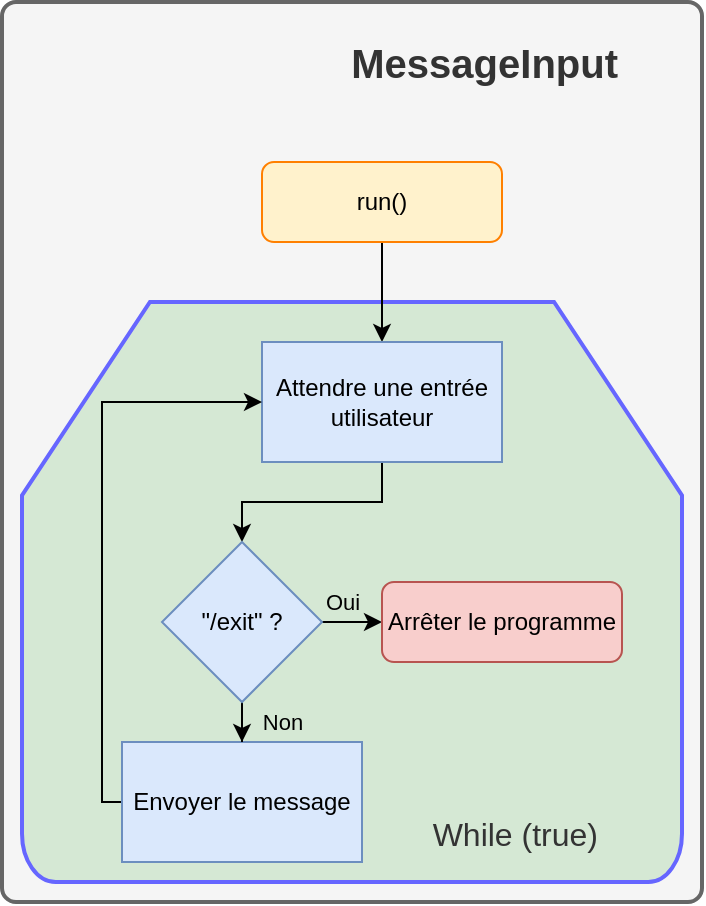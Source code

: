 <mxfile version="12.9.11" type="device"><diagram id="GDArBc7Nm-x4AHLJb6MS" name="Page-1"><mxGraphModel dx="1038" dy="553" grid="1" gridSize="10" guides="1" tooltips="1" connect="1" arrows="1" fold="1" page="1" pageScale="1" pageWidth="850" pageHeight="1100" math="0" shadow="0"><root><mxCell id="0"/><mxCell id="1" parent="0"/><mxCell id="Ml_71rmnJ0iKOEm0UOY5-2" value="&lt;blockquote&gt;&lt;b&gt;&lt;font style=&quot;font-size: 20px&quot;&gt;MessageInput&lt;/font&gt;&lt;/b&gt;&lt;/blockquote&gt;" style="rounded=1;whiteSpace=wrap;html=1;absoluteArcSize=1;arcSize=14;strokeWidth=2;fillColor=#f5f5f5;strokeColor=#666666;fontColor=#333333;align=right;horizontal=1;verticalAlign=top;" vertex="1" parent="1"><mxGeometry x="40" y="50" width="350" height="450" as="geometry"/></mxCell><mxCell id="Ml_71rmnJ0iKOEm0UOY5-3" value="&lt;div&gt;&lt;blockquote&gt;&lt;font style=&quot;font-size: 16px&quot;&gt;While (true)&lt;/font&gt;&lt;br&gt;&lt;/blockquote&gt;&lt;/div&gt;" style="strokeWidth=2;html=1;shape=mxgraph.flowchart.loop_limit;whiteSpace=wrap;fillColor=#D5E8D4;strokeColor=#6666FF;fontColor=#333333;align=right;verticalAlign=bottom;" vertex="1" parent="1"><mxGeometry x="50" y="200" width="330" height="290" as="geometry"/></mxCell><mxCell id="Ml_71rmnJ0iKOEm0UOY5-4" value="" style="edgeStyle=orthogonalEdgeStyle;rounded=0;orthogonalLoop=1;jettySize=auto;html=1;startFill=1;" edge="1" parent="1" source="Ml_71rmnJ0iKOEm0UOY5-5" target="Ml_71rmnJ0iKOEm0UOY5-7"><mxGeometry relative="1" as="geometry"/></mxCell><mxCell id="Ml_71rmnJ0iKOEm0UOY5-5" value="run()" style="rounded=1;whiteSpace=wrap;html=1;fontSize=12;glass=0;strokeWidth=1;shadow=0;fillColor=#FFF2CC;strokeColor=#FF8000;" vertex="1" parent="1"><mxGeometry x="170" y="130" width="120" height="40" as="geometry"/></mxCell><mxCell id="Ml_71rmnJ0iKOEm0UOY5-12" value="" style="edgeStyle=orthogonalEdgeStyle;rounded=0;orthogonalLoop=1;jettySize=auto;html=1;" edge="1" parent="1" source="Ml_71rmnJ0iKOEm0UOY5-7" target="Ml_71rmnJ0iKOEm0UOY5-11"><mxGeometry relative="1" as="geometry"/></mxCell><mxCell id="Ml_71rmnJ0iKOEm0UOY5-7" value="Attendre une entrée utilisateur" style="rounded=0;whiteSpace=wrap;html=1;fillColor=#dae8fc;strokeColor=#6c8ebf;" vertex="1" parent="1"><mxGeometry x="170" y="220" width="120" height="60" as="geometry"/></mxCell><mxCell id="Ml_71rmnJ0iKOEm0UOY5-20" value="" style="edgeStyle=orthogonalEdgeStyle;rounded=0;orthogonalLoop=1;jettySize=auto;html=1;labelBackgroundColor=#D5E8D4;entryX=0;entryY=0.5;entryDx=0;entryDy=0;" edge="1" parent="1" source="Ml_71rmnJ0iKOEm0UOY5-9" target="Ml_71rmnJ0iKOEm0UOY5-7"><mxGeometry relative="1" as="geometry"><mxPoint x="20" y="450" as="targetPoint"/><Array as="points"><mxPoint x="90" y="450"/><mxPoint x="90" y="250"/></Array></mxGeometry></mxCell><mxCell id="Ml_71rmnJ0iKOEm0UOY5-9" value="Envoyer le message" style="rounded=0;whiteSpace=wrap;html=1;fillColor=#dae8fc;strokeColor=#6c8ebf;" vertex="1" parent="1"><mxGeometry x="100" y="420" width="120" height="60" as="geometry"/></mxCell><mxCell id="Ml_71rmnJ0iKOEm0UOY5-13" value="Non" style="edgeStyle=orthogonalEdgeStyle;rounded=0;orthogonalLoop=1;jettySize=auto;html=1;labelBackgroundColor=#D5E8D4;" edge="1" parent="1" source="Ml_71rmnJ0iKOEm0UOY5-11" target="Ml_71rmnJ0iKOEm0UOY5-9"><mxGeometry x="0.667" y="20" relative="1" as="geometry"><mxPoint as="offset"/></mxGeometry></mxCell><mxCell id="Ml_71rmnJ0iKOEm0UOY5-16" value="Oui" style="edgeStyle=orthogonalEdgeStyle;rounded=0;orthogonalLoop=1;jettySize=auto;html=1;labelBackgroundColor=#D5E8D4;" edge="1" parent="1" source="Ml_71rmnJ0iKOEm0UOY5-11" target="Ml_71rmnJ0iKOEm0UOY5-15"><mxGeometry x="0.2" y="10" relative="1" as="geometry"><mxPoint as="offset"/></mxGeometry></mxCell><mxCell id="Ml_71rmnJ0iKOEm0UOY5-11" value="&lt;div&gt;&quot;/exit&quot; ?&lt;br&gt;&lt;/div&gt;" style="rhombus;whiteSpace=wrap;html=1;fillColor=#dae8fc;strokeColor=#6c8ebf;" vertex="1" parent="1"><mxGeometry x="120" y="320" width="80" height="80" as="geometry"/></mxCell><mxCell id="Ml_71rmnJ0iKOEm0UOY5-15" value="Arrêter le programme" style="rounded=1;whiteSpace=wrap;html=1;fontSize=12;glass=0;strokeWidth=1;shadow=0;fillColor=#f8cecc;strokeColor=#b85450;" vertex="1" parent="1"><mxGeometry x="230" y="340" width="120" height="40" as="geometry"/></mxCell></root></mxGraphModel></diagram></mxfile>